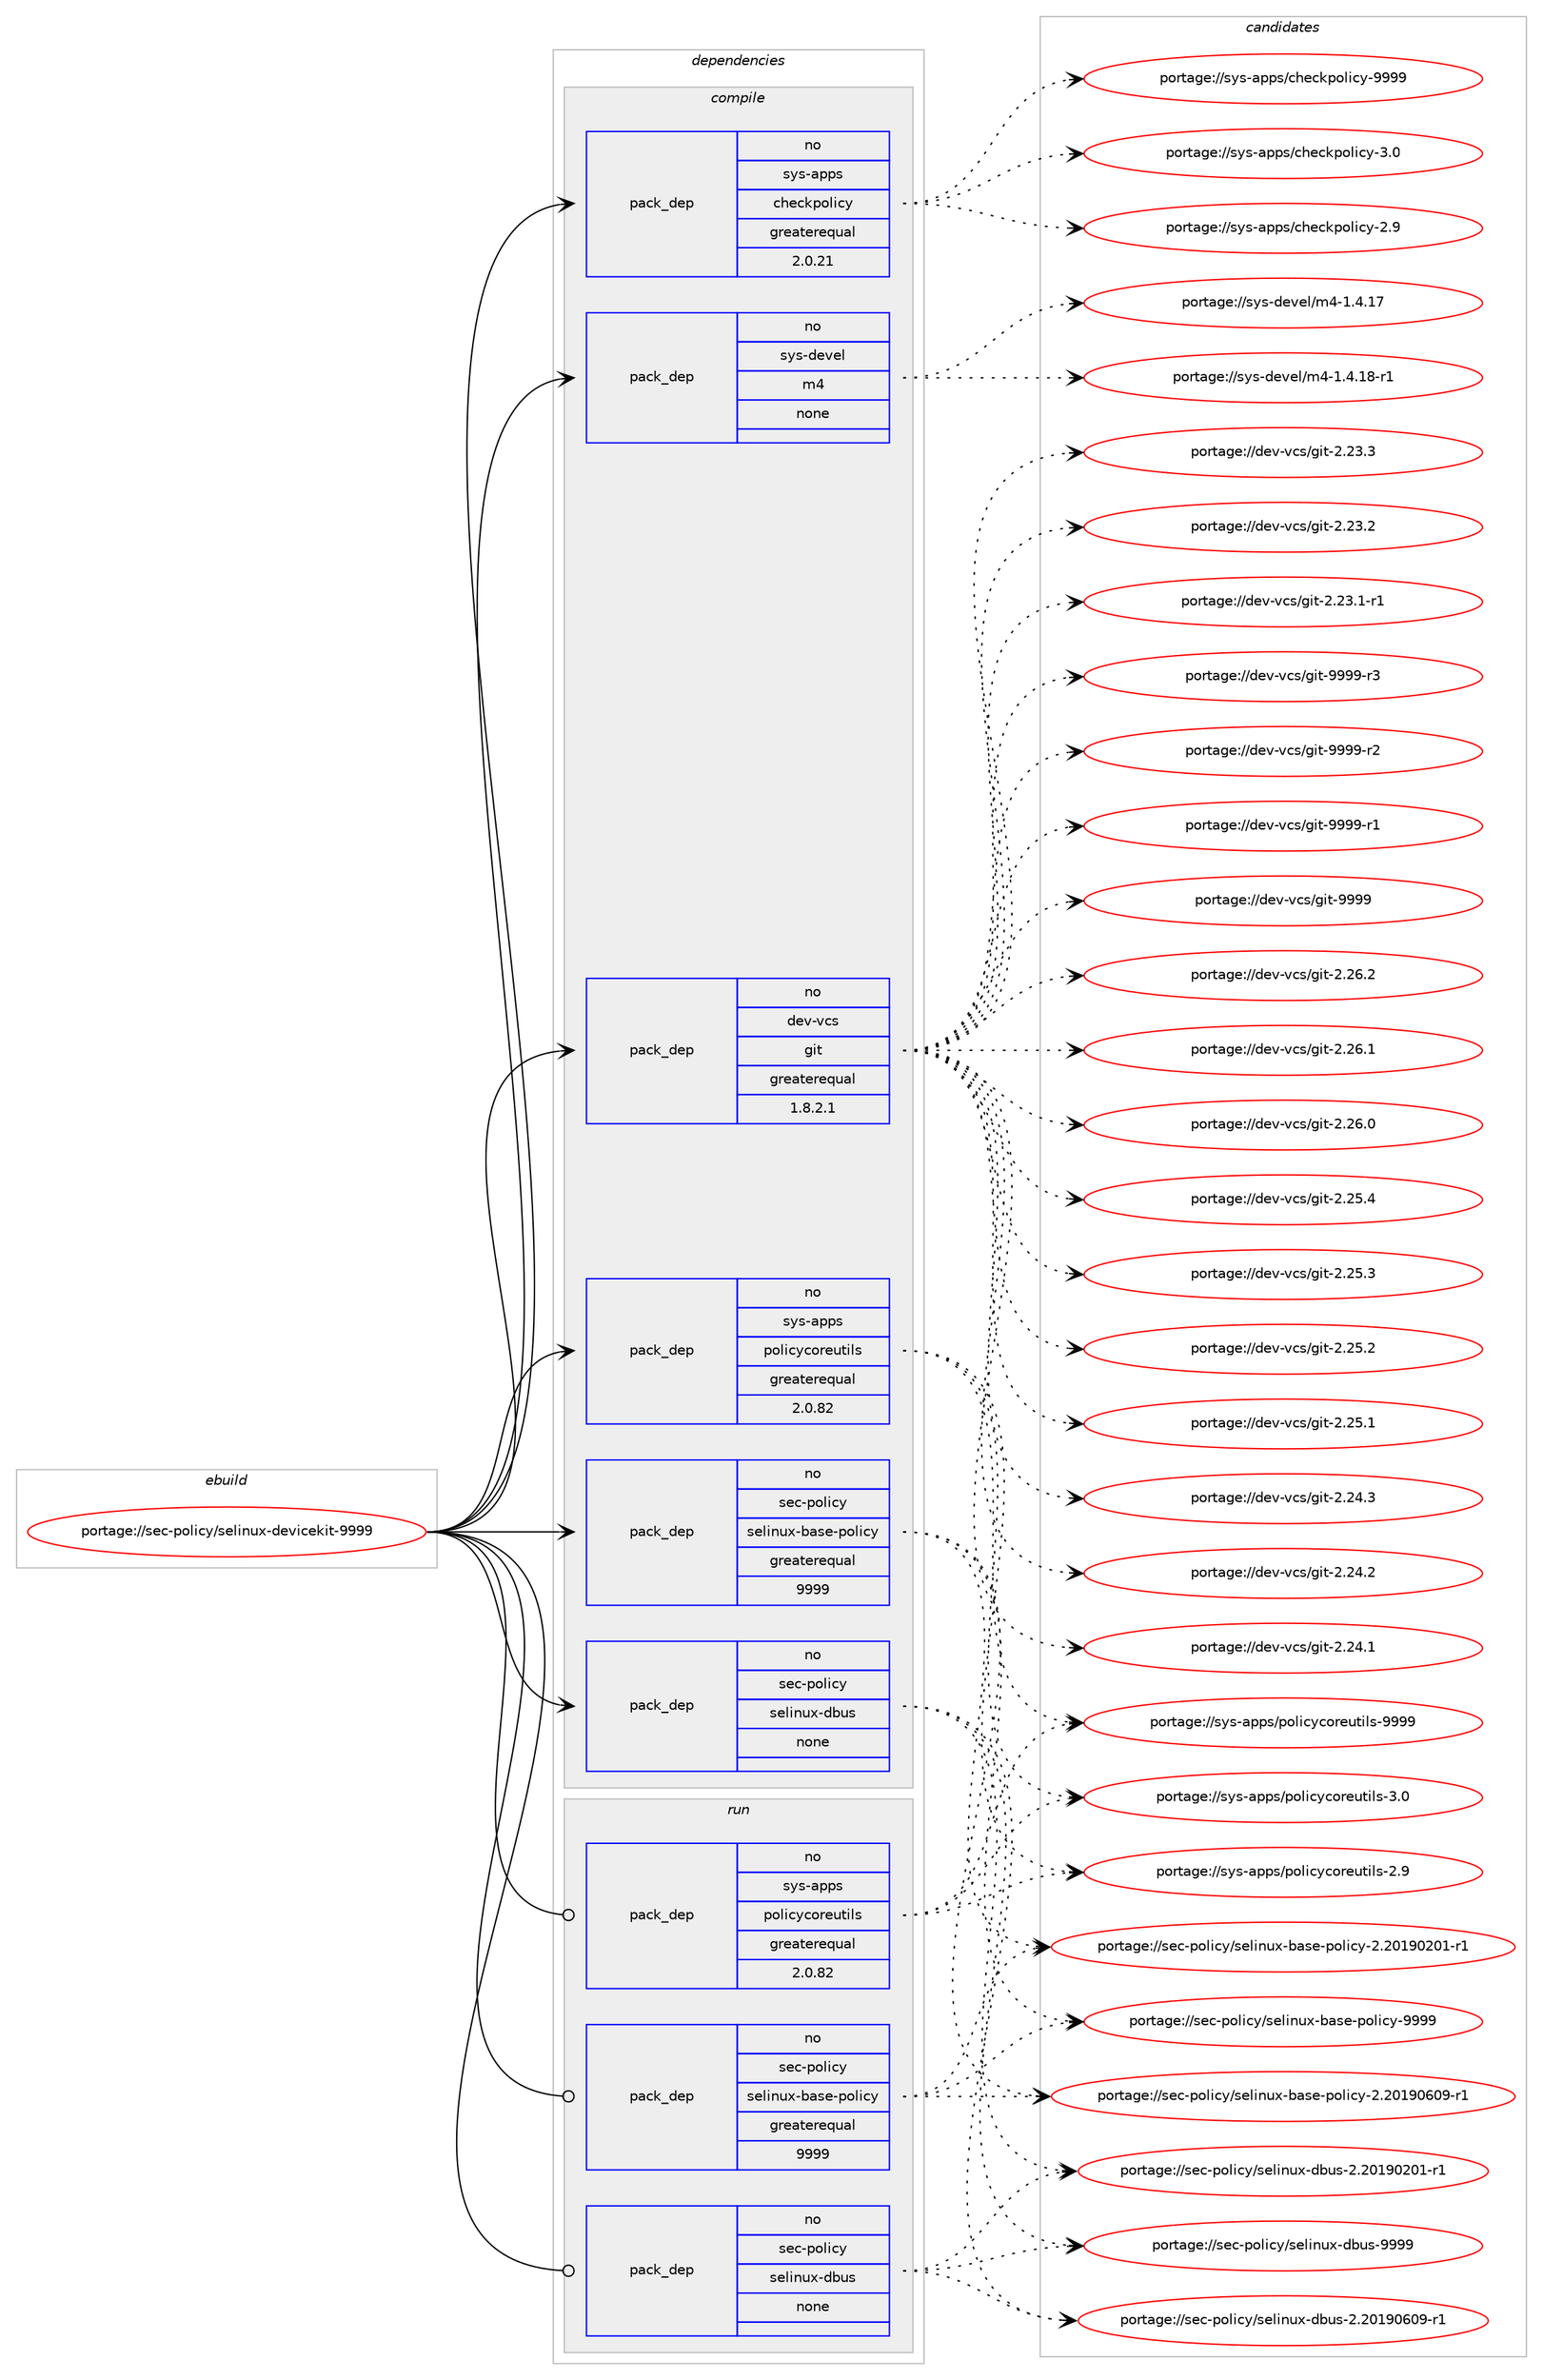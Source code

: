 digraph prolog {

# *************
# Graph options
# *************

newrank=true;
concentrate=true;
compound=true;
graph [rankdir=LR,fontname=Helvetica,fontsize=10,ranksep=1.5];#, ranksep=2.5, nodesep=0.2];
edge  [arrowhead=vee];
node  [fontname=Helvetica,fontsize=10];

# **********
# The ebuild
# **********

subgraph cluster_leftcol {
color=gray;
rank=same;
label=<<i>ebuild</i>>;
id [label="portage://sec-policy/selinux-devicekit-9999", color=red, width=4, href="../sec-policy/selinux-devicekit-9999.svg"];
}

# ****************
# The dependencies
# ****************

subgraph cluster_midcol {
color=gray;
label=<<i>dependencies</i>>;
subgraph cluster_compile {
fillcolor="#eeeeee";
style=filled;
label=<<i>compile</i>>;
subgraph pack4799 {
dependency5437 [label=<<TABLE BORDER="0" CELLBORDER="1" CELLSPACING="0" CELLPADDING="4" WIDTH="220"><TR><TD ROWSPAN="6" CELLPADDING="30">pack_dep</TD></TR><TR><TD WIDTH="110">no</TD></TR><TR><TD>dev-vcs</TD></TR><TR><TD>git</TD></TR><TR><TD>greaterequal</TD></TR><TR><TD>1.8.2.1</TD></TR></TABLE>>, shape=none, color=blue];
}
id:e -> dependency5437:w [weight=20,style="solid",arrowhead="vee"];
subgraph pack4800 {
dependency5438 [label=<<TABLE BORDER="0" CELLBORDER="1" CELLSPACING="0" CELLPADDING="4" WIDTH="220"><TR><TD ROWSPAN="6" CELLPADDING="30">pack_dep</TD></TR><TR><TD WIDTH="110">no</TD></TR><TR><TD>sec-policy</TD></TR><TR><TD>selinux-base-policy</TD></TR><TR><TD>greaterequal</TD></TR><TR><TD>9999</TD></TR></TABLE>>, shape=none, color=blue];
}
id:e -> dependency5438:w [weight=20,style="solid",arrowhead="vee"];
subgraph pack4801 {
dependency5439 [label=<<TABLE BORDER="0" CELLBORDER="1" CELLSPACING="0" CELLPADDING="4" WIDTH="220"><TR><TD ROWSPAN="6" CELLPADDING="30">pack_dep</TD></TR><TR><TD WIDTH="110">no</TD></TR><TR><TD>sec-policy</TD></TR><TR><TD>selinux-dbus</TD></TR><TR><TD>none</TD></TR><TR><TD></TD></TR></TABLE>>, shape=none, color=blue];
}
id:e -> dependency5439:w [weight=20,style="solid",arrowhead="vee"];
subgraph pack4802 {
dependency5440 [label=<<TABLE BORDER="0" CELLBORDER="1" CELLSPACING="0" CELLPADDING="4" WIDTH="220"><TR><TD ROWSPAN="6" CELLPADDING="30">pack_dep</TD></TR><TR><TD WIDTH="110">no</TD></TR><TR><TD>sys-apps</TD></TR><TR><TD>checkpolicy</TD></TR><TR><TD>greaterequal</TD></TR><TR><TD>2.0.21</TD></TR></TABLE>>, shape=none, color=blue];
}
id:e -> dependency5440:w [weight=20,style="solid",arrowhead="vee"];
subgraph pack4803 {
dependency5441 [label=<<TABLE BORDER="0" CELLBORDER="1" CELLSPACING="0" CELLPADDING="4" WIDTH="220"><TR><TD ROWSPAN="6" CELLPADDING="30">pack_dep</TD></TR><TR><TD WIDTH="110">no</TD></TR><TR><TD>sys-apps</TD></TR><TR><TD>policycoreutils</TD></TR><TR><TD>greaterequal</TD></TR><TR><TD>2.0.82</TD></TR></TABLE>>, shape=none, color=blue];
}
id:e -> dependency5441:w [weight=20,style="solid",arrowhead="vee"];
subgraph pack4804 {
dependency5442 [label=<<TABLE BORDER="0" CELLBORDER="1" CELLSPACING="0" CELLPADDING="4" WIDTH="220"><TR><TD ROWSPAN="6" CELLPADDING="30">pack_dep</TD></TR><TR><TD WIDTH="110">no</TD></TR><TR><TD>sys-devel</TD></TR><TR><TD>m4</TD></TR><TR><TD>none</TD></TR><TR><TD></TD></TR></TABLE>>, shape=none, color=blue];
}
id:e -> dependency5442:w [weight=20,style="solid",arrowhead="vee"];
}
subgraph cluster_compileandrun {
fillcolor="#eeeeee";
style=filled;
label=<<i>compile and run</i>>;
}
subgraph cluster_run {
fillcolor="#eeeeee";
style=filled;
label=<<i>run</i>>;
subgraph pack4805 {
dependency5443 [label=<<TABLE BORDER="0" CELLBORDER="1" CELLSPACING="0" CELLPADDING="4" WIDTH="220"><TR><TD ROWSPAN="6" CELLPADDING="30">pack_dep</TD></TR><TR><TD WIDTH="110">no</TD></TR><TR><TD>sec-policy</TD></TR><TR><TD>selinux-base-policy</TD></TR><TR><TD>greaterequal</TD></TR><TR><TD>9999</TD></TR></TABLE>>, shape=none, color=blue];
}
id:e -> dependency5443:w [weight=20,style="solid",arrowhead="odot"];
subgraph pack4806 {
dependency5444 [label=<<TABLE BORDER="0" CELLBORDER="1" CELLSPACING="0" CELLPADDING="4" WIDTH="220"><TR><TD ROWSPAN="6" CELLPADDING="30">pack_dep</TD></TR><TR><TD WIDTH="110">no</TD></TR><TR><TD>sec-policy</TD></TR><TR><TD>selinux-dbus</TD></TR><TR><TD>none</TD></TR><TR><TD></TD></TR></TABLE>>, shape=none, color=blue];
}
id:e -> dependency5444:w [weight=20,style="solid",arrowhead="odot"];
subgraph pack4807 {
dependency5445 [label=<<TABLE BORDER="0" CELLBORDER="1" CELLSPACING="0" CELLPADDING="4" WIDTH="220"><TR><TD ROWSPAN="6" CELLPADDING="30">pack_dep</TD></TR><TR><TD WIDTH="110">no</TD></TR><TR><TD>sys-apps</TD></TR><TR><TD>policycoreutils</TD></TR><TR><TD>greaterequal</TD></TR><TR><TD>2.0.82</TD></TR></TABLE>>, shape=none, color=blue];
}
id:e -> dependency5445:w [weight=20,style="solid",arrowhead="odot"];
}
}

# **************
# The candidates
# **************

subgraph cluster_choices {
rank=same;
color=gray;
label=<<i>candidates</i>>;

subgraph choice4799 {
color=black;
nodesep=1;
choice10010111845118991154710310511645575757574511451 [label="portage://dev-vcs/git-9999-r3", color=red, width=4,href="../dev-vcs/git-9999-r3.svg"];
choice10010111845118991154710310511645575757574511450 [label="portage://dev-vcs/git-9999-r2", color=red, width=4,href="../dev-vcs/git-9999-r2.svg"];
choice10010111845118991154710310511645575757574511449 [label="portage://dev-vcs/git-9999-r1", color=red, width=4,href="../dev-vcs/git-9999-r1.svg"];
choice1001011184511899115471031051164557575757 [label="portage://dev-vcs/git-9999", color=red, width=4,href="../dev-vcs/git-9999.svg"];
choice10010111845118991154710310511645504650544650 [label="portage://dev-vcs/git-2.26.2", color=red, width=4,href="../dev-vcs/git-2.26.2.svg"];
choice10010111845118991154710310511645504650544649 [label="portage://dev-vcs/git-2.26.1", color=red, width=4,href="../dev-vcs/git-2.26.1.svg"];
choice10010111845118991154710310511645504650544648 [label="portage://dev-vcs/git-2.26.0", color=red, width=4,href="../dev-vcs/git-2.26.0.svg"];
choice10010111845118991154710310511645504650534652 [label="portage://dev-vcs/git-2.25.4", color=red, width=4,href="../dev-vcs/git-2.25.4.svg"];
choice10010111845118991154710310511645504650534651 [label="portage://dev-vcs/git-2.25.3", color=red, width=4,href="../dev-vcs/git-2.25.3.svg"];
choice10010111845118991154710310511645504650534650 [label="portage://dev-vcs/git-2.25.2", color=red, width=4,href="../dev-vcs/git-2.25.2.svg"];
choice10010111845118991154710310511645504650534649 [label="portage://dev-vcs/git-2.25.1", color=red, width=4,href="../dev-vcs/git-2.25.1.svg"];
choice10010111845118991154710310511645504650524651 [label="portage://dev-vcs/git-2.24.3", color=red, width=4,href="../dev-vcs/git-2.24.3.svg"];
choice10010111845118991154710310511645504650524650 [label="portage://dev-vcs/git-2.24.2", color=red, width=4,href="../dev-vcs/git-2.24.2.svg"];
choice10010111845118991154710310511645504650524649 [label="portage://dev-vcs/git-2.24.1", color=red, width=4,href="../dev-vcs/git-2.24.1.svg"];
choice10010111845118991154710310511645504650514651 [label="portage://dev-vcs/git-2.23.3", color=red, width=4,href="../dev-vcs/git-2.23.3.svg"];
choice10010111845118991154710310511645504650514650 [label="portage://dev-vcs/git-2.23.2", color=red, width=4,href="../dev-vcs/git-2.23.2.svg"];
choice100101118451189911547103105116455046505146494511449 [label="portage://dev-vcs/git-2.23.1-r1", color=red, width=4,href="../dev-vcs/git-2.23.1-r1.svg"];
dependency5437:e -> choice10010111845118991154710310511645575757574511451:w [style=dotted,weight="100"];
dependency5437:e -> choice10010111845118991154710310511645575757574511450:w [style=dotted,weight="100"];
dependency5437:e -> choice10010111845118991154710310511645575757574511449:w [style=dotted,weight="100"];
dependency5437:e -> choice1001011184511899115471031051164557575757:w [style=dotted,weight="100"];
dependency5437:e -> choice10010111845118991154710310511645504650544650:w [style=dotted,weight="100"];
dependency5437:e -> choice10010111845118991154710310511645504650544649:w [style=dotted,weight="100"];
dependency5437:e -> choice10010111845118991154710310511645504650544648:w [style=dotted,weight="100"];
dependency5437:e -> choice10010111845118991154710310511645504650534652:w [style=dotted,weight="100"];
dependency5437:e -> choice10010111845118991154710310511645504650534651:w [style=dotted,weight="100"];
dependency5437:e -> choice10010111845118991154710310511645504650534650:w [style=dotted,weight="100"];
dependency5437:e -> choice10010111845118991154710310511645504650534649:w [style=dotted,weight="100"];
dependency5437:e -> choice10010111845118991154710310511645504650524651:w [style=dotted,weight="100"];
dependency5437:e -> choice10010111845118991154710310511645504650524650:w [style=dotted,weight="100"];
dependency5437:e -> choice10010111845118991154710310511645504650524649:w [style=dotted,weight="100"];
dependency5437:e -> choice10010111845118991154710310511645504650514651:w [style=dotted,weight="100"];
dependency5437:e -> choice10010111845118991154710310511645504650514650:w [style=dotted,weight="100"];
dependency5437:e -> choice100101118451189911547103105116455046505146494511449:w [style=dotted,weight="100"];
}
subgraph choice4800 {
color=black;
nodesep=1;
choice1151019945112111108105991214711510110810511011712045989711510145112111108105991214557575757 [label="portage://sec-policy/selinux-base-policy-9999", color=red, width=4,href="../sec-policy/selinux-base-policy-9999.svg"];
choice11510199451121111081059912147115101108105110117120459897115101451121111081059912145504650484957485448574511449 [label="portage://sec-policy/selinux-base-policy-2.20190609-r1", color=red, width=4,href="../sec-policy/selinux-base-policy-2.20190609-r1.svg"];
choice11510199451121111081059912147115101108105110117120459897115101451121111081059912145504650484957485048494511449 [label="portage://sec-policy/selinux-base-policy-2.20190201-r1", color=red, width=4,href="../sec-policy/selinux-base-policy-2.20190201-r1.svg"];
dependency5438:e -> choice1151019945112111108105991214711510110810511011712045989711510145112111108105991214557575757:w [style=dotted,weight="100"];
dependency5438:e -> choice11510199451121111081059912147115101108105110117120459897115101451121111081059912145504650484957485448574511449:w [style=dotted,weight="100"];
dependency5438:e -> choice11510199451121111081059912147115101108105110117120459897115101451121111081059912145504650484957485048494511449:w [style=dotted,weight="100"];
}
subgraph choice4801 {
color=black;
nodesep=1;
choice1151019945112111108105991214711510110810511011712045100981171154557575757 [label="portage://sec-policy/selinux-dbus-9999", color=red, width=4,href="../sec-policy/selinux-dbus-9999.svg"];
choice11510199451121111081059912147115101108105110117120451009811711545504650484957485448574511449 [label="portage://sec-policy/selinux-dbus-2.20190609-r1", color=red, width=4,href="../sec-policy/selinux-dbus-2.20190609-r1.svg"];
choice11510199451121111081059912147115101108105110117120451009811711545504650484957485048494511449 [label="portage://sec-policy/selinux-dbus-2.20190201-r1", color=red, width=4,href="../sec-policy/selinux-dbus-2.20190201-r1.svg"];
dependency5439:e -> choice1151019945112111108105991214711510110810511011712045100981171154557575757:w [style=dotted,weight="100"];
dependency5439:e -> choice11510199451121111081059912147115101108105110117120451009811711545504650484957485448574511449:w [style=dotted,weight="100"];
dependency5439:e -> choice11510199451121111081059912147115101108105110117120451009811711545504650484957485048494511449:w [style=dotted,weight="100"];
}
subgraph choice4802 {
color=black;
nodesep=1;
choice1151211154597112112115479910410199107112111108105991214557575757 [label="portage://sys-apps/checkpolicy-9999", color=red, width=4,href="../sys-apps/checkpolicy-9999.svg"];
choice11512111545971121121154799104101991071121111081059912145514648 [label="portage://sys-apps/checkpolicy-3.0", color=red, width=4,href="../sys-apps/checkpolicy-3.0.svg"];
choice11512111545971121121154799104101991071121111081059912145504657 [label="portage://sys-apps/checkpolicy-2.9", color=red, width=4,href="../sys-apps/checkpolicy-2.9.svg"];
dependency5440:e -> choice1151211154597112112115479910410199107112111108105991214557575757:w [style=dotted,weight="100"];
dependency5440:e -> choice11512111545971121121154799104101991071121111081059912145514648:w [style=dotted,weight="100"];
dependency5440:e -> choice11512111545971121121154799104101991071121111081059912145504657:w [style=dotted,weight="100"];
}
subgraph choice4803 {
color=black;
nodesep=1;
choice11512111545971121121154711211110810599121991111141011171161051081154557575757 [label="portage://sys-apps/policycoreutils-9999", color=red, width=4,href="../sys-apps/policycoreutils-9999.svg"];
choice115121115459711211211547112111108105991219911111410111711610510811545514648 [label="portage://sys-apps/policycoreutils-3.0", color=red, width=4,href="../sys-apps/policycoreutils-3.0.svg"];
choice115121115459711211211547112111108105991219911111410111711610510811545504657 [label="portage://sys-apps/policycoreutils-2.9", color=red, width=4,href="../sys-apps/policycoreutils-2.9.svg"];
dependency5441:e -> choice11512111545971121121154711211110810599121991111141011171161051081154557575757:w [style=dotted,weight="100"];
dependency5441:e -> choice115121115459711211211547112111108105991219911111410111711610510811545514648:w [style=dotted,weight="100"];
dependency5441:e -> choice115121115459711211211547112111108105991219911111410111711610510811545504657:w [style=dotted,weight="100"];
}
subgraph choice4804 {
color=black;
nodesep=1;
choice115121115451001011181011084710952454946524649564511449 [label="portage://sys-devel/m4-1.4.18-r1", color=red, width=4,href="../sys-devel/m4-1.4.18-r1.svg"];
choice11512111545100101118101108471095245494652464955 [label="portage://sys-devel/m4-1.4.17", color=red, width=4,href="../sys-devel/m4-1.4.17.svg"];
dependency5442:e -> choice115121115451001011181011084710952454946524649564511449:w [style=dotted,weight="100"];
dependency5442:e -> choice11512111545100101118101108471095245494652464955:w [style=dotted,weight="100"];
}
subgraph choice4805 {
color=black;
nodesep=1;
choice1151019945112111108105991214711510110810511011712045989711510145112111108105991214557575757 [label="portage://sec-policy/selinux-base-policy-9999", color=red, width=4,href="../sec-policy/selinux-base-policy-9999.svg"];
choice11510199451121111081059912147115101108105110117120459897115101451121111081059912145504650484957485448574511449 [label="portage://sec-policy/selinux-base-policy-2.20190609-r1", color=red, width=4,href="../sec-policy/selinux-base-policy-2.20190609-r1.svg"];
choice11510199451121111081059912147115101108105110117120459897115101451121111081059912145504650484957485048494511449 [label="portage://sec-policy/selinux-base-policy-2.20190201-r1", color=red, width=4,href="../sec-policy/selinux-base-policy-2.20190201-r1.svg"];
dependency5443:e -> choice1151019945112111108105991214711510110810511011712045989711510145112111108105991214557575757:w [style=dotted,weight="100"];
dependency5443:e -> choice11510199451121111081059912147115101108105110117120459897115101451121111081059912145504650484957485448574511449:w [style=dotted,weight="100"];
dependency5443:e -> choice11510199451121111081059912147115101108105110117120459897115101451121111081059912145504650484957485048494511449:w [style=dotted,weight="100"];
}
subgraph choice4806 {
color=black;
nodesep=1;
choice1151019945112111108105991214711510110810511011712045100981171154557575757 [label="portage://sec-policy/selinux-dbus-9999", color=red, width=4,href="../sec-policy/selinux-dbus-9999.svg"];
choice11510199451121111081059912147115101108105110117120451009811711545504650484957485448574511449 [label="portage://sec-policy/selinux-dbus-2.20190609-r1", color=red, width=4,href="../sec-policy/selinux-dbus-2.20190609-r1.svg"];
choice11510199451121111081059912147115101108105110117120451009811711545504650484957485048494511449 [label="portage://sec-policy/selinux-dbus-2.20190201-r1", color=red, width=4,href="../sec-policy/selinux-dbus-2.20190201-r1.svg"];
dependency5444:e -> choice1151019945112111108105991214711510110810511011712045100981171154557575757:w [style=dotted,weight="100"];
dependency5444:e -> choice11510199451121111081059912147115101108105110117120451009811711545504650484957485448574511449:w [style=dotted,weight="100"];
dependency5444:e -> choice11510199451121111081059912147115101108105110117120451009811711545504650484957485048494511449:w [style=dotted,weight="100"];
}
subgraph choice4807 {
color=black;
nodesep=1;
choice11512111545971121121154711211110810599121991111141011171161051081154557575757 [label="portage://sys-apps/policycoreutils-9999", color=red, width=4,href="../sys-apps/policycoreutils-9999.svg"];
choice115121115459711211211547112111108105991219911111410111711610510811545514648 [label="portage://sys-apps/policycoreutils-3.0", color=red, width=4,href="../sys-apps/policycoreutils-3.0.svg"];
choice115121115459711211211547112111108105991219911111410111711610510811545504657 [label="portage://sys-apps/policycoreutils-2.9", color=red, width=4,href="../sys-apps/policycoreutils-2.9.svg"];
dependency5445:e -> choice11512111545971121121154711211110810599121991111141011171161051081154557575757:w [style=dotted,weight="100"];
dependency5445:e -> choice115121115459711211211547112111108105991219911111410111711610510811545514648:w [style=dotted,weight="100"];
dependency5445:e -> choice115121115459711211211547112111108105991219911111410111711610510811545504657:w [style=dotted,weight="100"];
}
}

}
